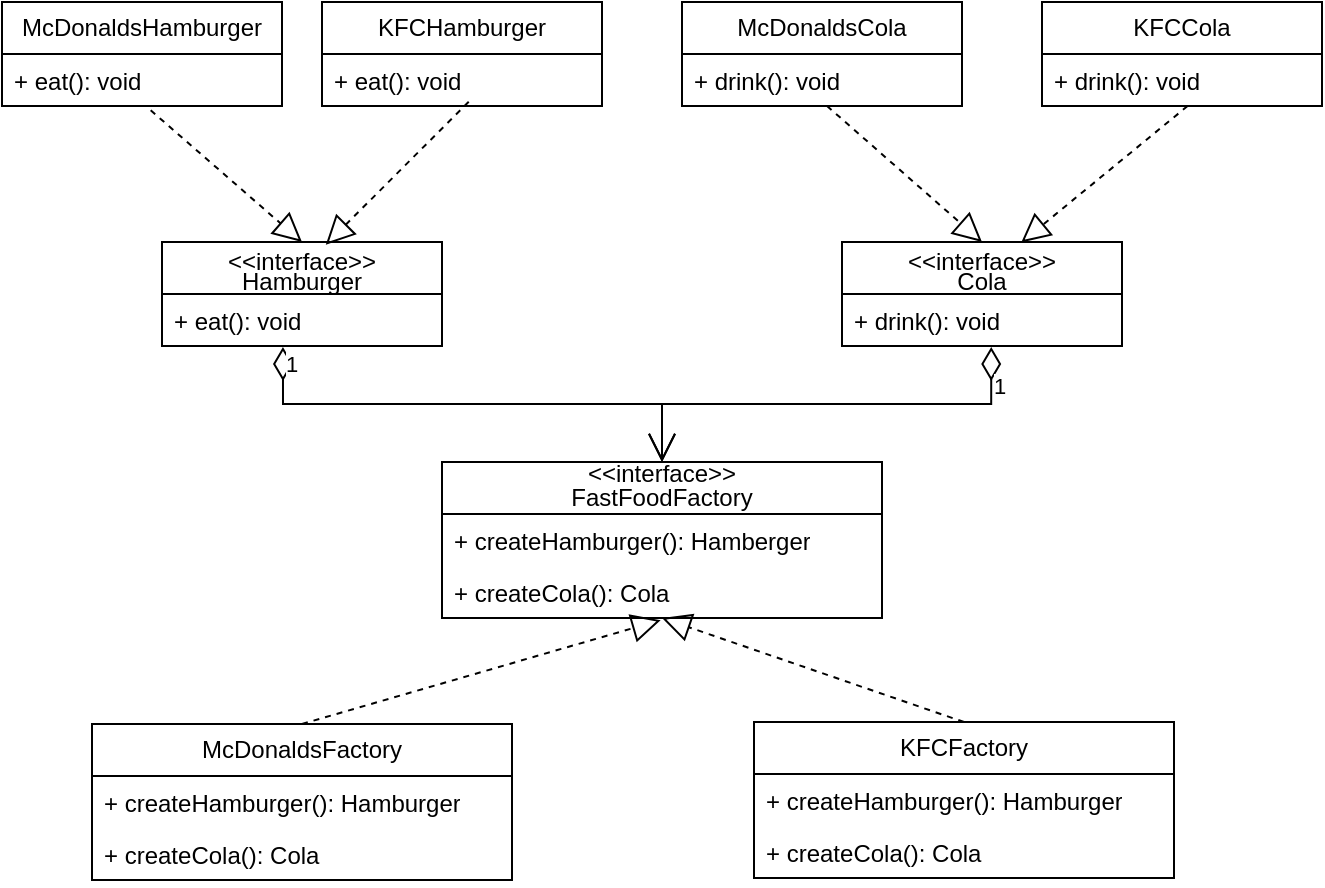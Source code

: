 <mxfile version="24.4.7" type="github">
  <diagram id="C5RBs43oDa-KdzZeNtuy" name="Page-1">
    <mxGraphModel dx="1483" dy="759" grid="1" gridSize="10" guides="1" tooltips="1" connect="1" arrows="1" fold="1" page="1" pageScale="1" pageWidth="827" pageHeight="1169" math="0" shadow="0">
      <root>
        <mxCell id="WIyWlLk6GJQsqaUBKTNV-0" />
        <mxCell id="WIyWlLk6GJQsqaUBKTNV-1" parent="WIyWlLk6GJQsqaUBKTNV-0" />
        <mxCell id="SGhk2Wow4PZlEro5N7NK-0" value="&amp;lt;&amp;lt;interface&amp;gt;&amp;gt;&lt;div style=&quot;line-height: 50%;&quot;&gt;Hamburger&lt;/div&gt;" style="swimlane;fontStyle=0;childLayout=stackLayout;horizontal=1;startSize=26;fillColor=none;horizontalStack=0;resizeParent=1;resizeParentMax=0;resizeLast=0;collapsible=1;marginBottom=0;whiteSpace=wrap;html=1;" vertex="1" parent="WIyWlLk6GJQsqaUBKTNV-1">
          <mxGeometry x="164" y="240" width="140" height="52" as="geometry" />
        </mxCell>
        <mxCell id="SGhk2Wow4PZlEro5N7NK-1" value="+ eat(): void" style="text;strokeColor=none;fillColor=none;align=left;verticalAlign=top;spacingLeft=4;spacingRight=4;overflow=hidden;rotatable=0;points=[[0,0.5],[1,0.5]];portConstraint=eastwest;whiteSpace=wrap;html=1;" vertex="1" parent="SGhk2Wow4PZlEro5N7NK-0">
          <mxGeometry y="26" width="140" height="26" as="geometry" />
        </mxCell>
        <mxCell id="SGhk2Wow4PZlEro5N7NK-5" value="&amp;lt;&amp;lt;interface&amp;gt;&amp;gt;&lt;div style=&quot;line-height: 50%;&quot;&gt;Cola&lt;/div&gt;" style="swimlane;fontStyle=0;childLayout=stackLayout;horizontal=1;startSize=26;fillColor=none;horizontalStack=0;resizeParent=1;resizeParentMax=0;resizeLast=0;collapsible=1;marginBottom=0;whiteSpace=wrap;html=1;" vertex="1" parent="WIyWlLk6GJQsqaUBKTNV-1">
          <mxGeometry x="504" y="240" width="140" height="52" as="geometry" />
        </mxCell>
        <mxCell id="SGhk2Wow4PZlEro5N7NK-6" value="+ drink(): void" style="text;strokeColor=none;fillColor=none;align=left;verticalAlign=top;spacingLeft=4;spacingRight=4;overflow=hidden;rotatable=0;points=[[0,0.5],[1,0.5]];portConstraint=eastwest;whiteSpace=wrap;html=1;" vertex="1" parent="SGhk2Wow4PZlEro5N7NK-5">
          <mxGeometry y="26" width="140" height="26" as="geometry" />
        </mxCell>
        <mxCell id="SGhk2Wow4PZlEro5N7NK-11" value="McDonaldsHamburger" style="swimlane;fontStyle=0;childLayout=stackLayout;horizontal=1;startSize=26;fillColor=none;horizontalStack=0;resizeParent=1;resizeParentMax=0;resizeLast=0;collapsible=1;marginBottom=0;whiteSpace=wrap;html=1;" vertex="1" parent="WIyWlLk6GJQsqaUBKTNV-1">
          <mxGeometry x="84" y="120" width="140" height="52" as="geometry" />
        </mxCell>
        <mxCell id="SGhk2Wow4PZlEro5N7NK-12" value="+ eat(): void" style="text;strokeColor=none;fillColor=none;align=left;verticalAlign=top;spacingLeft=4;spacingRight=4;overflow=hidden;rotatable=0;points=[[0,0.5],[1,0.5]];portConstraint=eastwest;whiteSpace=wrap;html=1;" vertex="1" parent="SGhk2Wow4PZlEro5N7NK-11">
          <mxGeometry y="26" width="140" height="26" as="geometry" />
        </mxCell>
        <mxCell id="SGhk2Wow4PZlEro5N7NK-27" value="KFCHamburger" style="swimlane;fontStyle=0;childLayout=stackLayout;horizontal=1;startSize=26;fillColor=none;horizontalStack=0;resizeParent=1;resizeParentMax=0;resizeLast=0;collapsible=1;marginBottom=0;whiteSpace=wrap;html=1;" vertex="1" parent="WIyWlLk6GJQsqaUBKTNV-1">
          <mxGeometry x="244" y="120" width="140" height="52" as="geometry" />
        </mxCell>
        <mxCell id="SGhk2Wow4PZlEro5N7NK-28" value="+ eat(): void" style="text;strokeColor=none;fillColor=none;align=left;verticalAlign=top;spacingLeft=4;spacingRight=4;overflow=hidden;rotatable=0;points=[[0,0.5],[1,0.5]];portConstraint=eastwest;whiteSpace=wrap;html=1;" vertex="1" parent="SGhk2Wow4PZlEro5N7NK-27">
          <mxGeometry y="26" width="140" height="26" as="geometry" />
        </mxCell>
        <mxCell id="SGhk2Wow4PZlEro5N7NK-29" value="McDonaldsCola" style="swimlane;fontStyle=0;childLayout=stackLayout;horizontal=1;startSize=26;fillColor=none;horizontalStack=0;resizeParent=1;resizeParentMax=0;resizeLast=0;collapsible=1;marginBottom=0;whiteSpace=wrap;html=1;" vertex="1" parent="WIyWlLk6GJQsqaUBKTNV-1">
          <mxGeometry x="424" y="120" width="140" height="52" as="geometry" />
        </mxCell>
        <mxCell id="SGhk2Wow4PZlEro5N7NK-30" value="+ drink(): void" style="text;strokeColor=none;fillColor=none;align=left;verticalAlign=top;spacingLeft=4;spacingRight=4;overflow=hidden;rotatable=0;points=[[0,0.5],[1,0.5]];portConstraint=eastwest;whiteSpace=wrap;html=1;" vertex="1" parent="SGhk2Wow4PZlEro5N7NK-29">
          <mxGeometry y="26" width="140" height="26" as="geometry" />
        </mxCell>
        <mxCell id="SGhk2Wow4PZlEro5N7NK-31" value="KFCCola" style="swimlane;fontStyle=0;childLayout=stackLayout;horizontal=1;startSize=26;fillColor=none;horizontalStack=0;resizeParent=1;resizeParentMax=0;resizeLast=0;collapsible=1;marginBottom=0;whiteSpace=wrap;html=1;" vertex="1" parent="WIyWlLk6GJQsqaUBKTNV-1">
          <mxGeometry x="604" y="120" width="140" height="52" as="geometry" />
        </mxCell>
        <mxCell id="SGhk2Wow4PZlEro5N7NK-32" value="+ drink(): void" style="text;strokeColor=none;fillColor=none;align=left;verticalAlign=top;spacingLeft=4;spacingRight=4;overflow=hidden;rotatable=0;points=[[0,0.5],[1,0.5]];portConstraint=eastwest;whiteSpace=wrap;html=1;" vertex="1" parent="SGhk2Wow4PZlEro5N7NK-31">
          <mxGeometry y="26" width="140" height="26" as="geometry" />
        </mxCell>
        <mxCell id="SGhk2Wow4PZlEro5N7NK-33" value="&lt;div style=&quot;line-height: 70%;&quot;&gt;&amp;lt;&amp;lt;interface&amp;gt;&amp;gt;&lt;/div&gt;FastFoodFactory" style="swimlane;fontStyle=0;childLayout=stackLayout;horizontal=1;startSize=26;fillColor=none;horizontalStack=0;resizeParent=1;resizeParentMax=0;resizeLast=0;collapsible=1;marginBottom=0;whiteSpace=wrap;html=1;" vertex="1" parent="WIyWlLk6GJQsqaUBKTNV-1">
          <mxGeometry x="304" y="350" width="220" height="78" as="geometry" />
        </mxCell>
        <mxCell id="SGhk2Wow4PZlEro5N7NK-36" value="+ createHamburger(): Hamberger" style="text;strokeColor=none;fillColor=none;align=left;verticalAlign=top;spacingLeft=4;spacingRight=4;overflow=hidden;rotatable=0;points=[[0,0.5],[1,0.5]];portConstraint=eastwest;whiteSpace=wrap;html=1;" vertex="1" parent="SGhk2Wow4PZlEro5N7NK-33">
          <mxGeometry y="26" width="220" height="26" as="geometry" />
        </mxCell>
        <mxCell id="SGhk2Wow4PZlEro5N7NK-34" value="+ createCola(): Cola" style="text;strokeColor=none;fillColor=none;align=left;verticalAlign=top;spacingLeft=4;spacingRight=4;overflow=hidden;rotatable=0;points=[[0,0.5],[1,0.5]];portConstraint=eastwest;whiteSpace=wrap;html=1;" vertex="1" parent="SGhk2Wow4PZlEro5N7NK-33">
          <mxGeometry y="52" width="220" height="26" as="geometry" />
        </mxCell>
        <mxCell id="SGhk2Wow4PZlEro5N7NK-37" value="McDonaldsFactory" style="swimlane;fontStyle=0;childLayout=stackLayout;horizontal=1;startSize=26;fillColor=none;horizontalStack=0;resizeParent=1;resizeParentMax=0;resizeLast=0;collapsible=1;marginBottom=0;whiteSpace=wrap;html=1;" vertex="1" parent="WIyWlLk6GJQsqaUBKTNV-1">
          <mxGeometry x="129" y="481" width="210" height="78" as="geometry" />
        </mxCell>
        <mxCell id="SGhk2Wow4PZlEro5N7NK-38" value="+ createHamburger(): Hamburger" style="text;strokeColor=none;fillColor=none;align=left;verticalAlign=top;spacingLeft=4;spacingRight=4;overflow=hidden;rotatable=0;points=[[0,0.5],[1,0.5]];portConstraint=eastwest;whiteSpace=wrap;html=1;" vertex="1" parent="SGhk2Wow4PZlEro5N7NK-37">
          <mxGeometry y="26" width="210" height="26" as="geometry" />
        </mxCell>
        <mxCell id="SGhk2Wow4PZlEro5N7NK-40" value="+ createCola(): Cola" style="text;strokeColor=none;fillColor=none;align=left;verticalAlign=top;spacingLeft=4;spacingRight=4;overflow=hidden;rotatable=0;points=[[0,0.5],[1,0.5]];portConstraint=eastwest;whiteSpace=wrap;html=1;" vertex="1" parent="SGhk2Wow4PZlEro5N7NK-37">
          <mxGeometry y="52" width="210" height="26" as="geometry" />
        </mxCell>
        <mxCell id="SGhk2Wow4PZlEro5N7NK-41" value="KFCFactory" style="swimlane;fontStyle=0;childLayout=stackLayout;horizontal=1;startSize=26;fillColor=none;horizontalStack=0;resizeParent=1;resizeParentMax=0;resizeLast=0;collapsible=1;marginBottom=0;whiteSpace=wrap;html=1;" vertex="1" parent="WIyWlLk6GJQsqaUBKTNV-1">
          <mxGeometry x="460" y="480" width="210" height="78" as="geometry" />
        </mxCell>
        <mxCell id="SGhk2Wow4PZlEro5N7NK-42" value="+ createHamburger(): Hamburger" style="text;strokeColor=none;fillColor=none;align=left;verticalAlign=top;spacingLeft=4;spacingRight=4;overflow=hidden;rotatable=0;points=[[0,0.5],[1,0.5]];portConstraint=eastwest;whiteSpace=wrap;html=1;" vertex="1" parent="SGhk2Wow4PZlEro5N7NK-41">
          <mxGeometry y="26" width="210" height="26" as="geometry" />
        </mxCell>
        <mxCell id="SGhk2Wow4PZlEro5N7NK-43" value="+ createCola(): Cola" style="text;strokeColor=none;fillColor=none;align=left;verticalAlign=top;spacingLeft=4;spacingRight=4;overflow=hidden;rotatable=0;points=[[0,0.5],[1,0.5]];portConstraint=eastwest;whiteSpace=wrap;html=1;" vertex="1" parent="SGhk2Wow4PZlEro5N7NK-41">
          <mxGeometry y="52" width="210" height="26" as="geometry" />
        </mxCell>
        <mxCell id="SGhk2Wow4PZlEro5N7NK-44" value="" style="endArrow=block;dashed=1;endFill=0;endSize=12;html=1;rounded=0;entryX=0.5;entryY=0;entryDx=0;entryDy=0;exitX=0.531;exitY=1.082;exitDx=0;exitDy=0;exitPerimeter=0;" edge="1" parent="WIyWlLk6GJQsqaUBKTNV-1" source="SGhk2Wow4PZlEro5N7NK-12" target="SGhk2Wow4PZlEro5N7NK-0">
          <mxGeometry width="160" relative="1" as="geometry">
            <mxPoint x="320" y="330" as="sourcePoint" />
            <mxPoint x="480" y="330" as="targetPoint" />
          </mxGeometry>
        </mxCell>
        <mxCell id="SGhk2Wow4PZlEro5N7NK-45" value="" style="endArrow=block;dashed=1;endFill=0;endSize=12;html=1;rounded=0;entryX=0.585;entryY=0.026;entryDx=0;entryDy=0;entryPerimeter=0;exitX=0.524;exitY=0.918;exitDx=0;exitDy=0;exitPerimeter=0;" edge="1" parent="WIyWlLk6GJQsqaUBKTNV-1" source="SGhk2Wow4PZlEro5N7NK-28" target="SGhk2Wow4PZlEro5N7NK-0">
          <mxGeometry width="160" relative="1" as="geometry">
            <mxPoint x="320" y="330" as="sourcePoint" />
            <mxPoint x="480" y="330" as="targetPoint" />
          </mxGeometry>
        </mxCell>
        <mxCell id="SGhk2Wow4PZlEro5N7NK-46" value="" style="endArrow=block;dashed=1;endFill=0;endSize=12;html=1;rounded=0;entryX=0.5;entryY=0;entryDx=0;entryDy=0;exitX=0.518;exitY=1;exitDx=0;exitDy=0;exitPerimeter=0;" edge="1" parent="WIyWlLk6GJQsqaUBKTNV-1" source="SGhk2Wow4PZlEro5N7NK-30" target="SGhk2Wow4PZlEro5N7NK-5">
          <mxGeometry width="160" relative="1" as="geometry">
            <mxPoint x="390" y="210" as="sourcePoint" />
            <mxPoint x="550" y="210" as="targetPoint" />
          </mxGeometry>
        </mxCell>
        <mxCell id="SGhk2Wow4PZlEro5N7NK-47" value="" style="endArrow=block;dashed=1;endFill=0;endSize=12;html=1;rounded=0;entryX=0.64;entryY=0.005;entryDx=0;entryDy=0;entryPerimeter=0;exitX=0.52;exitY=1;exitDx=0;exitDy=0;exitPerimeter=0;" edge="1" parent="WIyWlLk6GJQsqaUBKTNV-1" source="SGhk2Wow4PZlEro5N7NK-32" target="SGhk2Wow4PZlEro5N7NK-5">
          <mxGeometry width="160" relative="1" as="geometry">
            <mxPoint x="320" y="330" as="sourcePoint" />
            <mxPoint x="480" y="330" as="targetPoint" />
          </mxGeometry>
        </mxCell>
        <mxCell id="SGhk2Wow4PZlEro5N7NK-48" value="" style="endArrow=block;dashed=1;endFill=0;endSize=12;html=1;rounded=0;entryX=0.497;entryY=1.041;entryDx=0;entryDy=0;entryPerimeter=0;exitX=0.5;exitY=0;exitDx=0;exitDy=0;" edge="1" parent="WIyWlLk6GJQsqaUBKTNV-1" source="SGhk2Wow4PZlEro5N7NK-37" target="SGhk2Wow4PZlEro5N7NK-34">
          <mxGeometry width="160" relative="1" as="geometry">
            <mxPoint x="320" y="330" as="sourcePoint" />
            <mxPoint x="480" y="330" as="targetPoint" />
          </mxGeometry>
        </mxCell>
        <mxCell id="SGhk2Wow4PZlEro5N7NK-49" value="" style="endArrow=block;dashed=1;endFill=0;endSize=12;html=1;rounded=0;entryX=0.5;entryY=1;entryDx=0;entryDy=0;exitX=0.5;exitY=0;exitDx=0;exitDy=0;" edge="1" parent="WIyWlLk6GJQsqaUBKTNV-1" source="SGhk2Wow4PZlEro5N7NK-41" target="SGhk2Wow4PZlEro5N7NK-33">
          <mxGeometry width="160" relative="1" as="geometry">
            <mxPoint x="320" y="330" as="sourcePoint" />
            <mxPoint x="480" y="330" as="targetPoint" />
          </mxGeometry>
        </mxCell>
        <mxCell id="SGhk2Wow4PZlEro5N7NK-50" value="1" style="endArrow=open;html=1;endSize=12;startArrow=diamondThin;startSize=14;startFill=0;edgeStyle=orthogonalEdgeStyle;align=left;verticalAlign=bottom;rounded=0;exitX=0.432;exitY=1.021;exitDx=0;exitDy=0;exitPerimeter=0;entryX=0.5;entryY=0;entryDx=0;entryDy=0;" edge="1" parent="WIyWlLk6GJQsqaUBKTNV-1" source="SGhk2Wow4PZlEro5N7NK-1" target="SGhk2Wow4PZlEro5N7NK-33">
          <mxGeometry x="-0.859" relative="1" as="geometry">
            <mxPoint x="320" y="330" as="sourcePoint" />
            <mxPoint x="480" y="330" as="targetPoint" />
            <mxPoint as="offset" />
          </mxGeometry>
        </mxCell>
        <mxCell id="SGhk2Wow4PZlEro5N7NK-52" value="1" style="endArrow=open;html=1;endSize=12;startArrow=diamondThin;startSize=14;startFill=0;edgeStyle=orthogonalEdgeStyle;align=left;verticalAlign=bottom;rounded=0;exitX=0.533;exitY=1.021;exitDx=0;exitDy=0;exitPerimeter=0;entryX=0.5;entryY=0;entryDx=0;entryDy=0;" edge="1" parent="WIyWlLk6GJQsqaUBKTNV-1" source="SGhk2Wow4PZlEro5N7NK-6" target="SGhk2Wow4PZlEro5N7NK-33">
          <mxGeometry x="-0.743" relative="1" as="geometry">
            <mxPoint x="320" y="330" as="sourcePoint" />
            <mxPoint x="480" y="330" as="targetPoint" />
            <mxPoint x="-1" as="offset" />
          </mxGeometry>
        </mxCell>
      </root>
    </mxGraphModel>
  </diagram>
</mxfile>
